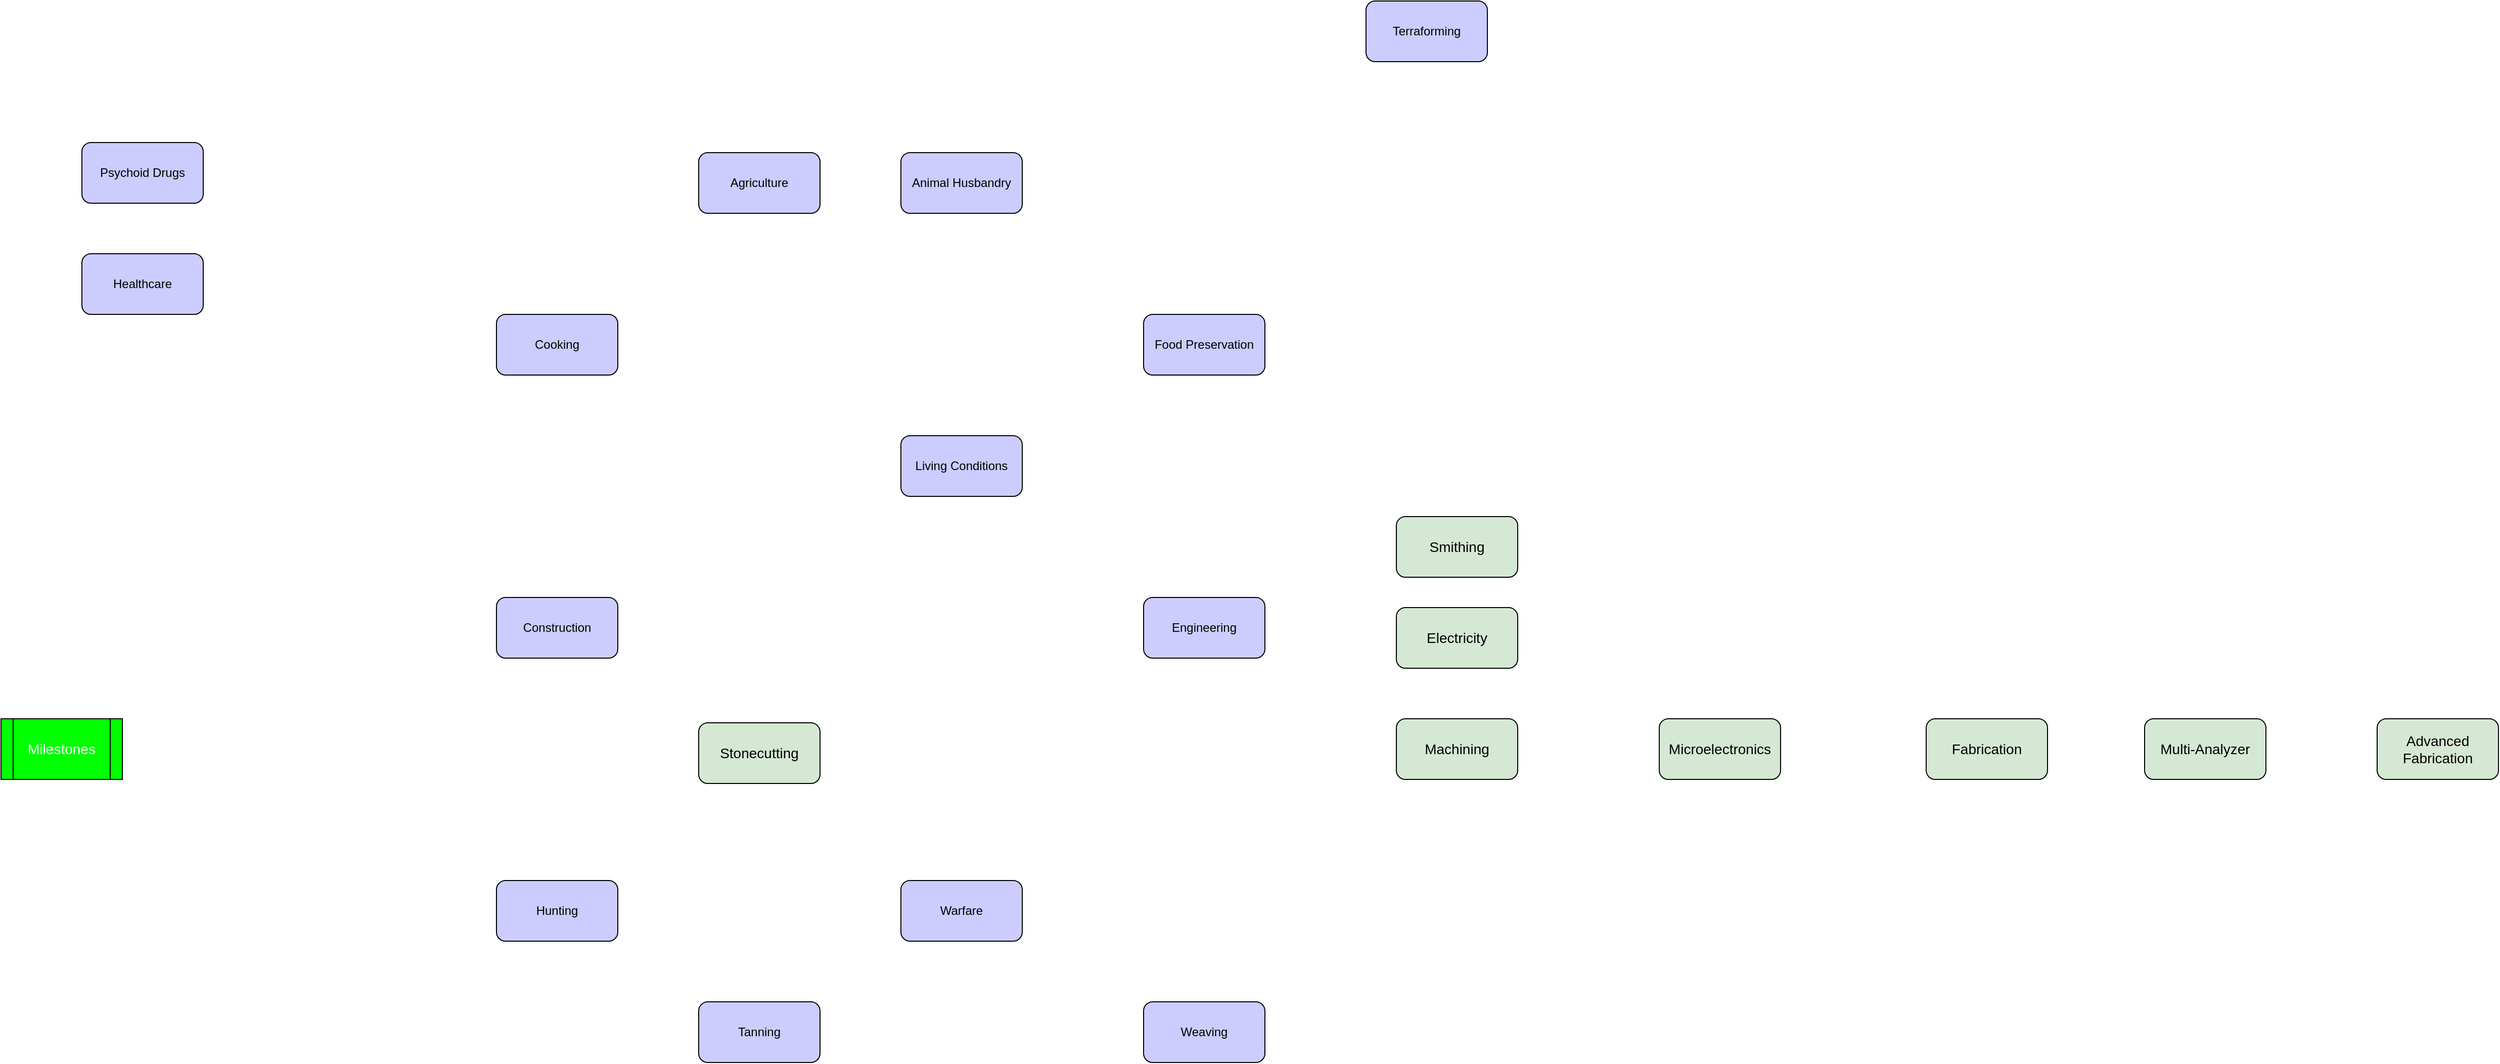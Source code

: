 <mxfile version="22.1.21" type="github">
  <diagram id="6a731a19-8d31-9384-78a2-239565b7b9f0" name="Page-1">
    <mxGraphModel dx="2717" dy="2082" grid="1" gridSize="10" guides="1" tooltips="1" connect="1" arrows="1" fold="1" page="1" pageScale="1" pageWidth="1169" pageHeight="827" background="none" math="0" shadow="0">
      <root>
        <mxCell id="0" />
        <mxCell id="1" parent="0" />
        <mxCell id="Bz1Tul2NDRuwhw3GlTzB-159" value="&lt;font style=&quot;font-size: 14px;&quot; color=&quot;#ffffff&quot;&gt;Milestones&lt;/font&gt;" style="shape=process;whiteSpace=wrap;html=1;backgroundOutline=1;fillColor=#00FF00;" vertex="1" parent="1">
          <mxGeometry x="-150" y="350" width="120" height="60" as="geometry" />
        </mxCell>
        <mxCell id="Bz1Tul2NDRuwhw3GlTzB-160" value="&lt;font style=&quot;font-size: 14px;&quot;&gt;Stonecutting&lt;/font&gt;" style="rounded=1;whiteSpace=wrap;html=1;fillColor=#D5E8D4;" vertex="1" parent="1">
          <mxGeometry x="540" y="354" width="120" height="60" as="geometry" />
        </mxCell>
        <mxCell id="Bz1Tul2NDRuwhw3GlTzB-161" value="&lt;font style=&quot;font-size: 14px;&quot;&gt;Smithing&lt;/font&gt;" style="rounded=1;whiteSpace=wrap;html=1;fillColor=#D5E8D4;" vertex="1" parent="1">
          <mxGeometry x="1230" y="150" width="120" height="60" as="geometry" />
        </mxCell>
        <mxCell id="Bz1Tul2NDRuwhw3GlTzB-162" value="&lt;font style=&quot;font-size: 14px;&quot;&gt;Electricity&lt;/font&gt;" style="rounded=1;whiteSpace=wrap;html=1;fillColor=#D5E8D4;" vertex="1" parent="1">
          <mxGeometry x="1230" y="240" width="120" height="60" as="geometry" />
        </mxCell>
        <mxCell id="Bz1Tul2NDRuwhw3GlTzB-163" value="&lt;font style=&quot;font-size: 14px;&quot;&gt;Machining&lt;/font&gt;" style="rounded=1;whiteSpace=wrap;html=1;fillColor=#D5E8D4;" vertex="1" parent="1">
          <mxGeometry x="1230" y="350" width="120" height="60" as="geometry" />
        </mxCell>
        <mxCell id="Bz1Tul2NDRuwhw3GlTzB-164" value="&lt;font style=&quot;font-size: 14px;&quot;&gt;Microelectronics&lt;/font&gt;" style="rounded=1;whiteSpace=wrap;html=1;fillColor=#D5E8D4;" vertex="1" parent="1">
          <mxGeometry x="1490" y="350" width="120" height="60" as="geometry" />
        </mxCell>
        <mxCell id="Bz1Tul2NDRuwhw3GlTzB-165" value="&lt;font style=&quot;font-size: 14px;&quot;&gt;Fabrication&lt;/font&gt;" style="rounded=1;whiteSpace=wrap;html=1;fillColor=#D5E8D4;" vertex="1" parent="1">
          <mxGeometry x="1754" y="350" width="120" height="60" as="geometry" />
        </mxCell>
        <mxCell id="Bz1Tul2NDRuwhw3GlTzB-166" value="&lt;font style=&quot;font-size: 14px;&quot;&gt;Multi-Analyzer&lt;/font&gt;" style="rounded=1;whiteSpace=wrap;html=1;fillColor=#D5E8D4;" vertex="1" parent="1">
          <mxGeometry x="1970" y="350" width="120" height="60" as="geometry" />
        </mxCell>
        <mxCell id="Bz1Tul2NDRuwhw3GlTzB-167" value="&lt;font style=&quot;font-size: 14px;&quot;&gt;Advanced Fabrication&lt;/font&gt;" style="rounded=1;whiteSpace=wrap;html=1;fillColor=#D5E8D4;" vertex="1" parent="1">
          <mxGeometry x="2200" y="350" width="120" height="60" as="geometry" />
        </mxCell>
        <mxCell id="Bz1Tul2NDRuwhw3GlTzB-168" value="Tanning" style="rounded=1;whiteSpace=wrap;html=1;fillColor=#CCCCFF;" vertex="1" parent="1">
          <mxGeometry x="540" y="630" width="120" height="60" as="geometry" />
        </mxCell>
        <mxCell id="Bz1Tul2NDRuwhw3GlTzB-169" value="Weaving" style="rounded=1;whiteSpace=wrap;html=1;fillColor=#CCCCFF;" vertex="1" parent="1">
          <mxGeometry x="980" y="630" width="120" height="60" as="geometry" />
        </mxCell>
        <mxCell id="Bz1Tul2NDRuwhw3GlTzB-170" value="Engineering" style="rounded=1;whiteSpace=wrap;html=1;fillColor=#CCCCFF;" vertex="1" parent="1">
          <mxGeometry x="980" y="230" width="120" height="60" as="geometry" />
        </mxCell>
        <mxCell id="Bz1Tul2NDRuwhw3GlTzB-171" value="Terraforming" style="rounded=1;whiteSpace=wrap;html=1;fillColor=#CCCCFF;" vertex="1" parent="1">
          <mxGeometry x="1200" y="-360" width="120" height="60" as="geometry" />
        </mxCell>
        <mxCell id="Bz1Tul2NDRuwhw3GlTzB-172" value="Agriculture" style="rounded=1;whiteSpace=wrap;html=1;fillColor=#CCCCFF;" vertex="1" parent="1">
          <mxGeometry x="540" y="-210" width="120" height="60" as="geometry" />
        </mxCell>
        <mxCell id="Bz1Tul2NDRuwhw3GlTzB-173" value="Animal Husbandry" style="rounded=1;whiteSpace=wrap;html=1;fillColor=#CCCCFF;" vertex="1" parent="1">
          <mxGeometry x="740" y="-210" width="120" height="60" as="geometry" />
        </mxCell>
        <mxCell id="Bz1Tul2NDRuwhw3GlTzB-174" value="Living Conditions" style="rounded=1;whiteSpace=wrap;html=1;fillColor=#CCCCFF;" vertex="1" parent="1">
          <mxGeometry x="740" y="70" width="120" height="60" as="geometry" />
        </mxCell>
        <mxCell id="Bz1Tul2NDRuwhw3GlTzB-175" value="Cooking" style="rounded=1;whiteSpace=wrap;html=1;fillColor=#CCCCFF;" vertex="1" parent="1">
          <mxGeometry x="340" y="-50" width="120" height="60" as="geometry" />
        </mxCell>
        <mxCell id="Bz1Tul2NDRuwhw3GlTzB-176" value="Warfare" style="rounded=1;whiteSpace=wrap;html=1;fillColor=#CCCCFF;" vertex="1" parent="1">
          <mxGeometry x="740" y="510" width="120" height="60" as="geometry" />
        </mxCell>
        <mxCell id="Bz1Tul2NDRuwhw3GlTzB-177" value="Hunting" style="rounded=1;whiteSpace=wrap;html=1;fillColor=#CCCCFF;" vertex="1" parent="1">
          <mxGeometry x="340" y="510" width="120" height="60" as="geometry" />
        </mxCell>
        <mxCell id="Bz1Tul2NDRuwhw3GlTzB-178" value="Construction" style="rounded=1;whiteSpace=wrap;html=1;fillColor=#CCCCFF;" vertex="1" parent="1">
          <mxGeometry x="340" y="230" width="120" height="60" as="geometry" />
        </mxCell>
        <mxCell id="Bz1Tul2NDRuwhw3GlTzB-179" value="Food Preservation" style="rounded=1;whiteSpace=wrap;html=1;fillColor=#CCCCFF;" vertex="1" parent="1">
          <mxGeometry x="980" y="-50" width="120" height="60" as="geometry" />
        </mxCell>
        <mxCell id="Bz1Tul2NDRuwhw3GlTzB-180" value="Psychoid Drugs" style="rounded=1;whiteSpace=wrap;html=1;fillColor=#CCCCFF;" vertex="1" parent="1">
          <mxGeometry x="-70" y="-220" width="120" height="60" as="geometry" />
        </mxCell>
        <mxCell id="Bz1Tul2NDRuwhw3GlTzB-181" value="Healthcare" style="rounded=1;whiteSpace=wrap;html=1;fillColor=#CCCCFF;" vertex="1" parent="1">
          <mxGeometry x="-70" y="-110" width="120" height="60" as="geometry" />
        </mxCell>
      </root>
    </mxGraphModel>
  </diagram>
</mxfile>
